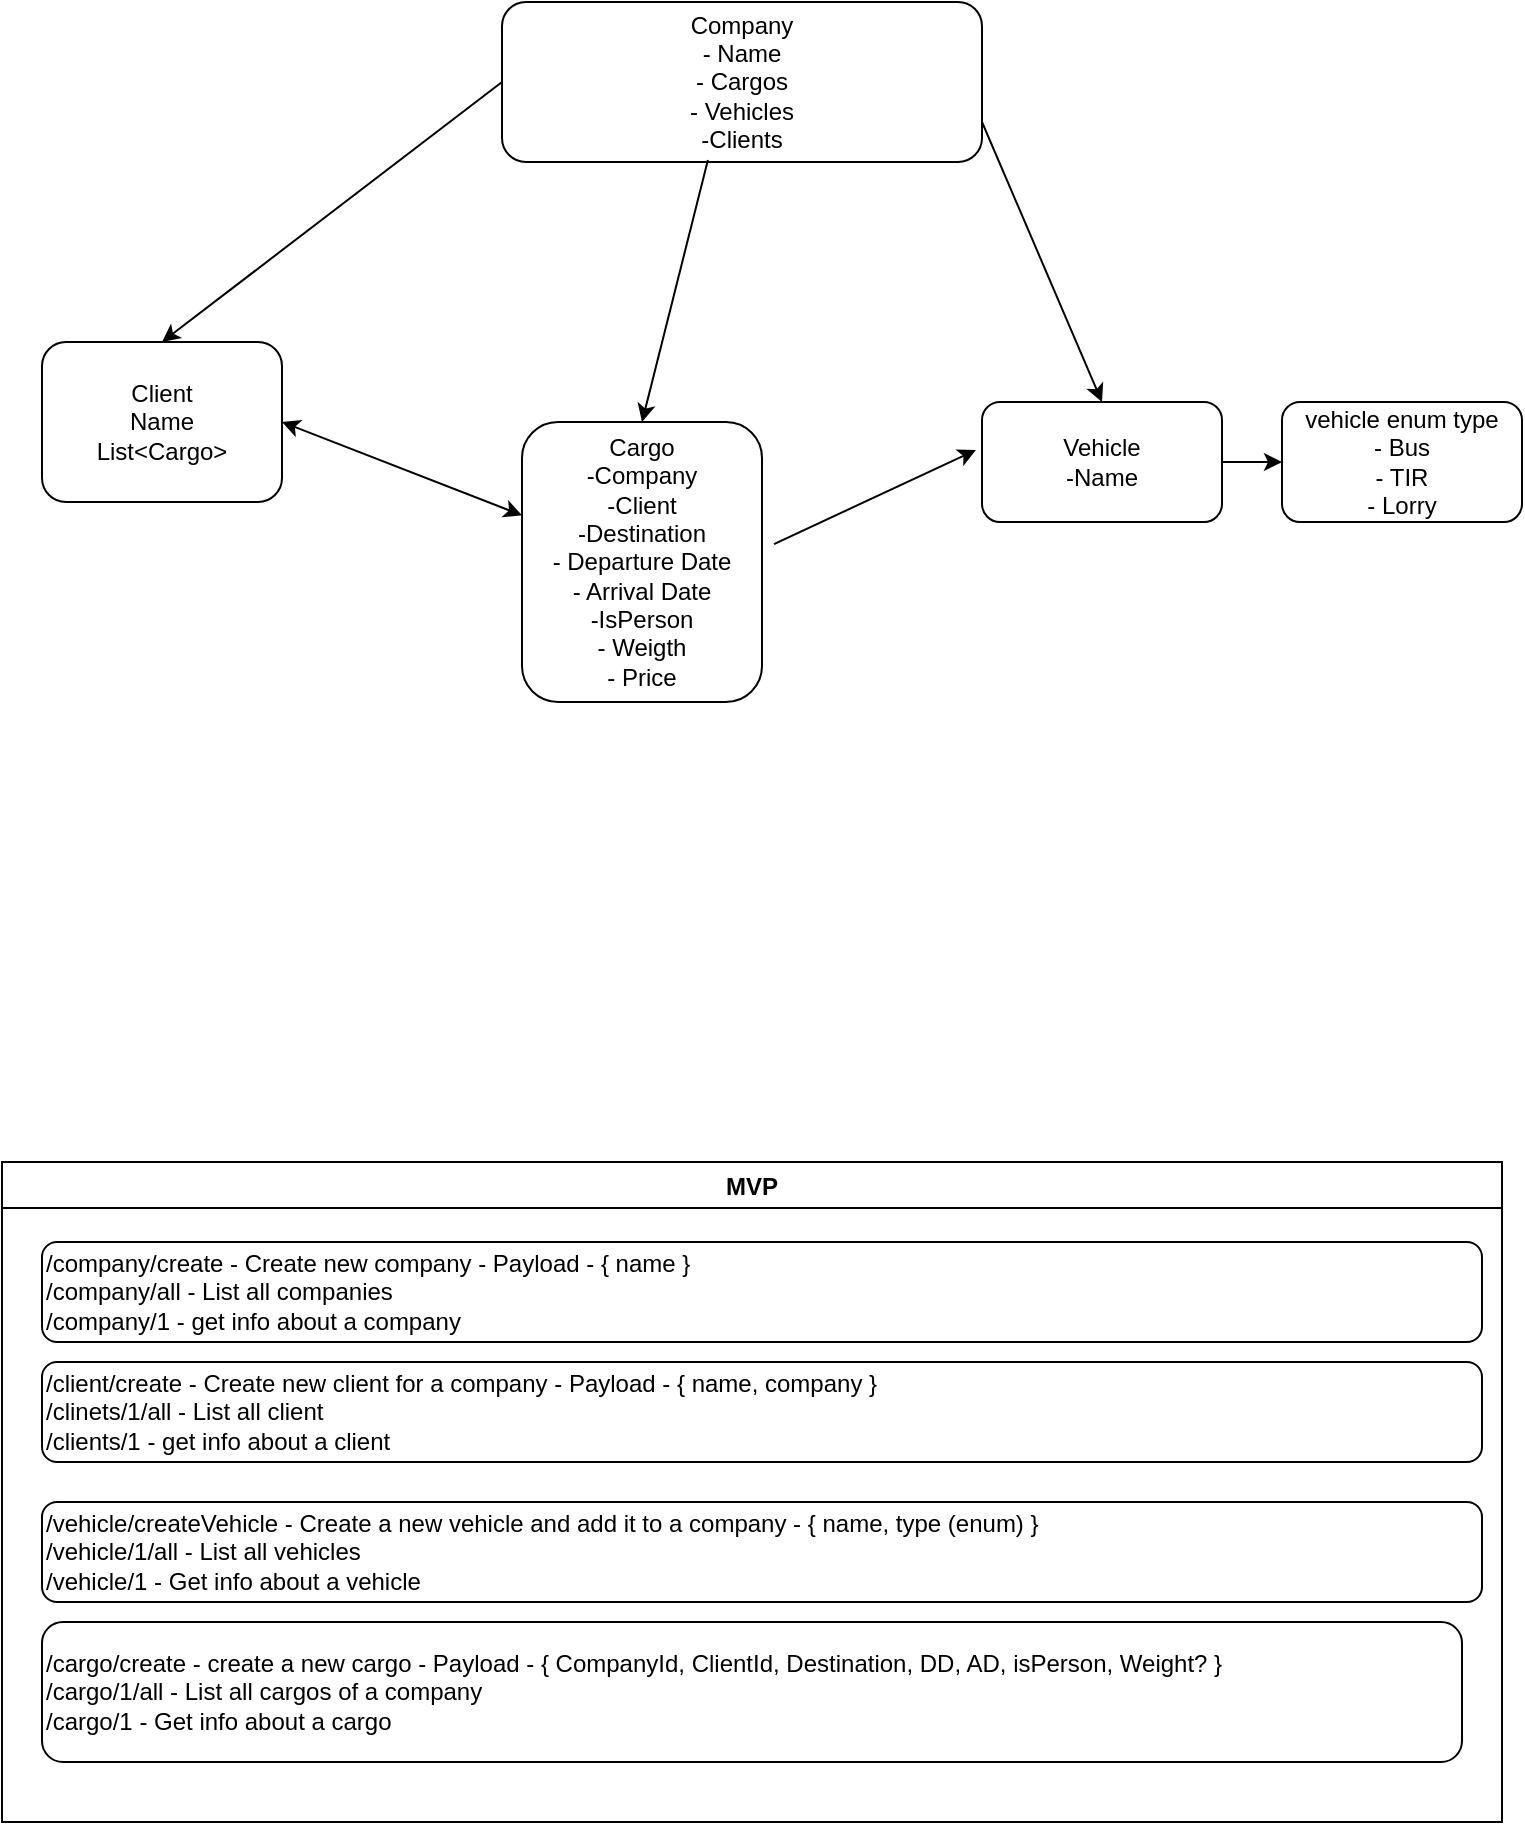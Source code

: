 <mxfile version="16.2.4" type="device"><diagram id="B_E1ZtB9YGeMMmOfP5i7" name="Page-1"><mxGraphModel dx="1422" dy="804" grid="1" gridSize="10" guides="1" tooltips="1" connect="1" arrows="1" fold="1" page="1" pageScale="1" pageWidth="850" pageHeight="1100" math="0" shadow="0"><root><mxCell id="0"/><mxCell id="1" parent="0"/><mxCell id="cw4aCGc_65Y8LYrQBXg--1" value="Company&lt;br&gt;- Name&lt;br&gt;- Cargos&lt;br&gt;- Vehicles&lt;br&gt;-Clients" style="rounded=1;whiteSpace=wrap;html=1;" vertex="1" parent="1"><mxGeometry x="310" y="10" width="240" height="80" as="geometry"/></mxCell><mxCell id="cw4aCGc_65Y8LYrQBXg--2" value="Client&lt;br&gt;Name&lt;br&gt;List&amp;lt;Cargo&amp;gt;" style="rounded=1;whiteSpace=wrap;html=1;" vertex="1" parent="1"><mxGeometry x="80" y="180" width="120" height="80" as="geometry"/></mxCell><mxCell id="cw4aCGc_65Y8LYrQBXg--3" value="Cargo&lt;br&gt;-Company&lt;br&gt;-Client&lt;br&gt;-Destination&lt;br&gt;- Departure Date&lt;br&gt;- Arrival Date&lt;br&gt;-IsPerson&lt;br&gt;- Weigth&lt;br&gt;- Price" style="rounded=1;whiteSpace=wrap;html=1;" vertex="1" parent="1"><mxGeometry x="320" y="220" width="120" height="140" as="geometry"/></mxCell><mxCell id="cw4aCGc_65Y8LYrQBXg--4" value="Vehicle&lt;br&gt;-Name" style="rounded=1;whiteSpace=wrap;html=1;" vertex="1" parent="1"><mxGeometry x="550" y="210" width="120" height="60" as="geometry"/></mxCell><mxCell id="cw4aCGc_65Y8LYrQBXg--5" value="vehicle enum type&lt;br&gt;- Bus&lt;br&gt;- TIR&lt;br&gt;- Lorry" style="rounded=1;whiteSpace=wrap;html=1;" vertex="1" parent="1"><mxGeometry x="700" y="210" width="120" height="60" as="geometry"/></mxCell><mxCell id="cw4aCGc_65Y8LYrQBXg--6" value="" style="endArrow=classic;html=1;rounded=0;exitX=1;exitY=0.5;exitDx=0;exitDy=0;entryX=0;entryY=0.5;entryDx=0;entryDy=0;" edge="1" parent="1" source="cw4aCGc_65Y8LYrQBXg--4" target="cw4aCGc_65Y8LYrQBXg--5"><mxGeometry width="50" height="50" relative="1" as="geometry"><mxPoint x="400" y="380" as="sourcePoint"/><mxPoint x="450" y="330" as="targetPoint"/></mxGeometry></mxCell><mxCell id="cw4aCGc_65Y8LYrQBXg--11" value="" style="endArrow=classic;html=1;rounded=0;entryX=0.5;entryY=0;entryDx=0;entryDy=0;exitX=1;exitY=0.75;exitDx=0;exitDy=0;" edge="1" parent="1" source="cw4aCGc_65Y8LYrQBXg--1" target="cw4aCGc_65Y8LYrQBXg--4"><mxGeometry width="50" height="50" relative="1" as="geometry"><mxPoint x="400" y="310" as="sourcePoint"/><mxPoint x="450" y="260" as="targetPoint"/></mxGeometry></mxCell><mxCell id="cw4aCGc_65Y8LYrQBXg--14" value="MVP" style="swimlane;" vertex="1" parent="1"><mxGeometry x="60" y="590" width="750" height="330" as="geometry"/></mxCell><mxCell id="cw4aCGc_65Y8LYrQBXg--15" value="/company/create - Create new company - Payload - { name }&lt;br&gt;/company/all - List all companies&lt;br&gt;/company/1 - get info about a company" style="rounded=1;whiteSpace=wrap;html=1;align=left;" vertex="1" parent="cw4aCGc_65Y8LYrQBXg--14"><mxGeometry x="20" y="40" width="720" height="50" as="geometry"/></mxCell><mxCell id="cw4aCGc_65Y8LYrQBXg--16" value="/client/create - Create new client for a company - Payload - { name, company }&lt;br&gt;/clinets/1/all - List all client&amp;nbsp;&lt;br&gt;/clients/1 - get info about a client" style="rounded=1;whiteSpace=wrap;html=1;align=left;" vertex="1" parent="cw4aCGc_65Y8LYrQBXg--14"><mxGeometry x="20" y="100" width="720" height="50" as="geometry"/></mxCell><mxCell id="cw4aCGc_65Y8LYrQBXg--18" value="/vehicle/createVehicle - Create a new vehicle and add it to a company - { name, type (enum) }&lt;br&gt;/vehicle/1/all - List all vehicles&lt;br&gt;/vehicle/1 - Get info about a vehicle" style="rounded=1;whiteSpace=wrap;html=1;align=left;" vertex="1" parent="cw4aCGc_65Y8LYrQBXg--14"><mxGeometry x="20" y="170" width="720" height="50" as="geometry"/></mxCell><mxCell id="cw4aCGc_65Y8LYrQBXg--23" value="/cargo/create - create a new cargo - Payload - { CompanyId, ClientId, Destination, DD, AD, isPerson, Weight? }&lt;br&gt;/cargo/1/all - List all cargos of a company&lt;br&gt;/cargo/1 - Get info about a cargo" style="rounded=1;whiteSpace=wrap;html=1;align=left;" vertex="1" parent="cw4aCGc_65Y8LYrQBXg--14"><mxGeometry x="20" y="230" width="710" height="70" as="geometry"/></mxCell><mxCell id="cw4aCGc_65Y8LYrQBXg--17" value="" style="endArrow=classic;html=1;rounded=0;entryX=0.5;entryY=0;entryDx=0;entryDy=0;exitX=0;exitY=0.5;exitDx=0;exitDy=0;" edge="1" parent="1" source="cw4aCGc_65Y8LYrQBXg--1" target="cw4aCGc_65Y8LYrQBXg--2"><mxGeometry width="50" height="50" relative="1" as="geometry"><mxPoint x="400" y="310" as="sourcePoint"/><mxPoint x="450" y="260" as="targetPoint"/></mxGeometry></mxCell><mxCell id="cw4aCGc_65Y8LYrQBXg--19" value="" style="endArrow=classic;html=1;rounded=0;entryX=0.5;entryY=0;entryDx=0;entryDy=0;exitX=0.429;exitY=0.988;exitDx=0;exitDy=0;exitPerimeter=0;" edge="1" parent="1" source="cw4aCGc_65Y8LYrQBXg--1" target="cw4aCGc_65Y8LYrQBXg--3"><mxGeometry width="50" height="50" relative="1" as="geometry"><mxPoint x="400" y="160" as="sourcePoint"/><mxPoint x="450" y="110" as="targetPoint"/></mxGeometry></mxCell><mxCell id="cw4aCGc_65Y8LYrQBXg--21" value="" style="endArrow=classic;startArrow=classic;html=1;rounded=0;entryX=1;entryY=0.5;entryDx=0;entryDy=0;" edge="1" parent="1" source="cw4aCGc_65Y8LYrQBXg--3" target="cw4aCGc_65Y8LYrQBXg--2"><mxGeometry width="50" height="50" relative="1" as="geometry"><mxPoint x="400" y="160" as="sourcePoint"/><mxPoint x="450" y="110" as="targetPoint"/></mxGeometry></mxCell><mxCell id="cw4aCGc_65Y8LYrQBXg--22" value="" style="endArrow=classic;html=1;rounded=0;entryX=-0.025;entryY=0.4;entryDx=0;entryDy=0;entryPerimeter=0;exitX=1.05;exitY=0.436;exitDx=0;exitDy=0;exitPerimeter=0;" edge="1" parent="1" source="cw4aCGc_65Y8LYrQBXg--3" target="cw4aCGc_65Y8LYrQBXg--4"><mxGeometry width="50" height="50" relative="1" as="geometry"><mxPoint x="400" y="160" as="sourcePoint"/><mxPoint x="450" y="110" as="targetPoint"/></mxGeometry></mxCell></root></mxGraphModel></diagram></mxfile>